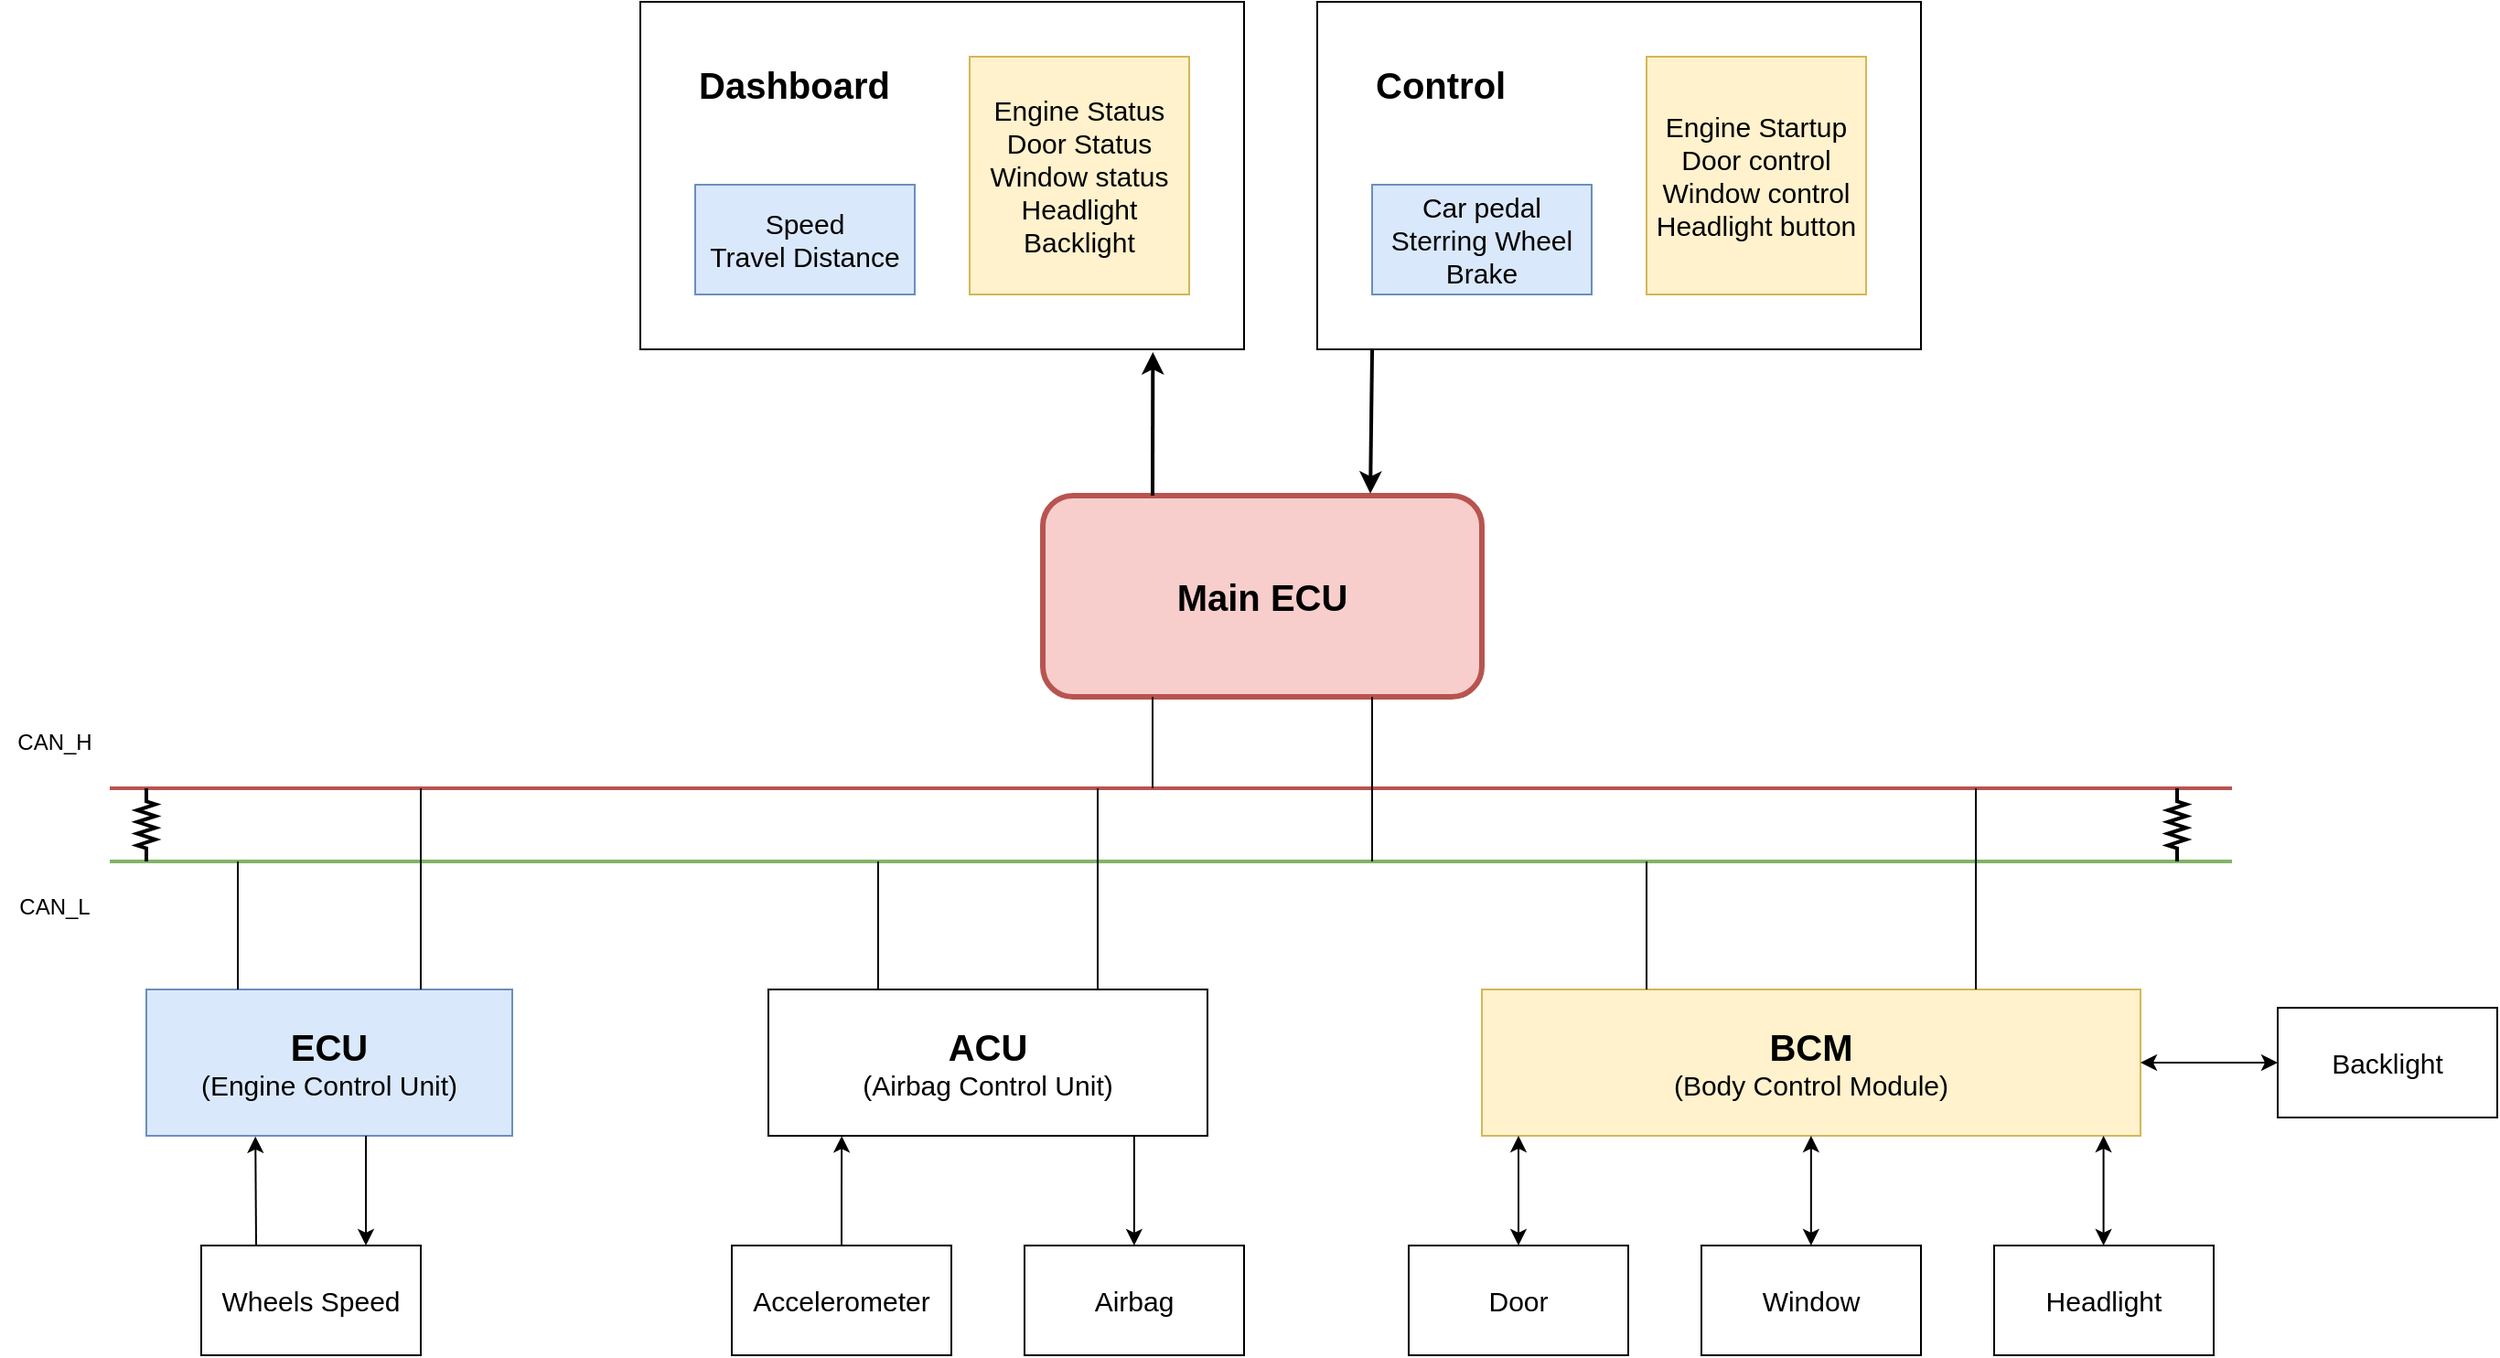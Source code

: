 <mxfile version="26.2.13">
  <diagram name="Page-1" id="SgBg9UnDBhTWqE6wUWMR">
    <mxGraphModel dx="2754" dy="2057" grid="1" gridSize="10" guides="1" tooltips="1" connect="1" arrows="1" fold="1" page="1" pageScale="1" pageWidth="850" pageHeight="1100" math="0" shadow="0">
      <root>
        <mxCell id="0" />
        <mxCell id="1" parent="0" />
        <mxCell id="EBua4EwX1-XOJ06J3Kp9-1" value="Main ECU" style="rounded=1;whiteSpace=wrap;html=1;fontSize=20;fillColor=#f8cecc;strokeColor=#b85450;strokeWidth=3;fontStyle=1" vertex="1" parent="1">
          <mxGeometry x="390" y="240" width="240" height="110" as="geometry" />
        </mxCell>
        <mxCell id="EBua4EwX1-XOJ06J3Kp9-2" value="" style="rounded=0;whiteSpace=wrap;html=1;" vertex="1" parent="1">
          <mxGeometry x="170" y="-30" width="330" height="190" as="geometry" />
        </mxCell>
        <mxCell id="EBua4EwX1-XOJ06J3Kp9-3" value="&lt;div&gt;&lt;br&gt;&lt;/div&gt;" style="rounded=0;whiteSpace=wrap;html=1;" vertex="1" parent="1">
          <mxGeometry x="540" y="-30" width="330" height="190" as="geometry" />
        </mxCell>
        <mxCell id="EBua4EwX1-XOJ06J3Kp9-5" value="Speed&lt;div&gt;Travel Distance&lt;/div&gt;" style="rounded=0;whiteSpace=wrap;html=1;fillColor=#dae8fc;strokeColor=#6c8ebf;fontSize=15;" vertex="1" parent="1">
          <mxGeometry x="200" y="70" width="120" height="60" as="geometry" />
        </mxCell>
        <mxCell id="EBua4EwX1-XOJ06J3Kp9-7" value="&lt;div&gt;&lt;div&gt;Engine Status&lt;/div&gt;Door Status&lt;div&gt;Window status&lt;/div&gt;&lt;/div&gt;Headlight&lt;div&gt;Backlight&lt;/div&gt;" style="rounded=0;whiteSpace=wrap;html=1;fillColor=#fff2cc;strokeColor=#d6b656;fontSize=15;" vertex="1" parent="1">
          <mxGeometry x="350" width="120" height="130" as="geometry" />
        </mxCell>
        <mxCell id="EBua4EwX1-XOJ06J3Kp9-8" value="Car pedal&lt;div&gt;Sterring Wheel&lt;/div&gt;&lt;div&gt;Brake&lt;/div&gt;" style="rounded=0;whiteSpace=wrap;html=1;fillColor=#dae8fc;strokeColor=#6c8ebf;fontSize=15;" vertex="1" parent="1">
          <mxGeometry x="570" y="70" width="120" height="60" as="geometry" />
        </mxCell>
        <mxCell id="EBua4EwX1-XOJ06J3Kp9-9" value="&lt;div&gt;Engine Startup&lt;/div&gt;Door control&lt;div&gt;Window control&lt;/div&gt;&lt;div&gt;Headlight button&lt;/div&gt;" style="rounded=0;whiteSpace=wrap;html=1;fillColor=#fff2cc;strokeColor=#d6b656;fontSize=15;" vertex="1" parent="1">
          <mxGeometry x="720" width="120" height="130" as="geometry" />
        </mxCell>
        <mxCell id="EBua4EwX1-XOJ06J3Kp9-10" value="Dashboard" style="text;html=1;align=left;verticalAlign=middle;whiteSpace=wrap;rounded=0;fontSize=20;fontStyle=1" vertex="1" parent="1">
          <mxGeometry x="200" width="110" height="30" as="geometry" />
        </mxCell>
        <mxCell id="EBua4EwX1-XOJ06J3Kp9-11" value="Control" style="text;html=1;align=left;verticalAlign=middle;whiteSpace=wrap;rounded=0;fontSize=20;fontStyle=1" vertex="1" parent="1">
          <mxGeometry x="570" width="110" height="30" as="geometry" />
        </mxCell>
        <mxCell id="EBua4EwX1-XOJ06J3Kp9-12" value="" style="endArrow=classic;html=1;rounded=0;exitX=0.25;exitY=0;exitDx=0;exitDy=0;entryX=0.849;entryY=1.008;entryDx=0;entryDy=0;entryPerimeter=0;strokeWidth=2;" edge="1" parent="1" source="EBua4EwX1-XOJ06J3Kp9-1" target="EBua4EwX1-XOJ06J3Kp9-2">
          <mxGeometry width="50" height="50" relative="1" as="geometry">
            <mxPoint x="425" y="230" as="sourcePoint" />
            <mxPoint x="475" y="190" as="targetPoint" />
          </mxGeometry>
        </mxCell>
        <mxCell id="EBua4EwX1-XOJ06J3Kp9-13" value="" style="endArrow=none;html=1;rounded=0;exitX=0.746;exitY=0.017;exitDx=0;exitDy=0;entryX=0.091;entryY=1.013;entryDx=0;entryDy=0;entryPerimeter=0;exitPerimeter=0;startFill=1;startArrow=classic;strokeWidth=2;" edge="1" parent="1">
          <mxGeometry width="50" height="50" relative="1" as="geometry">
            <mxPoint x="569.04" y="238.87" as="sourcePoint" />
            <mxPoint x="570.03" y="159.47" as="targetPoint" />
          </mxGeometry>
        </mxCell>
        <mxCell id="EBua4EwX1-XOJ06J3Kp9-14" value="" style="endArrow=none;html=1;rounded=0;strokeWidth=2;fillColor=#f8cecc;strokeColor=#b85450;" edge="1" parent="1">
          <mxGeometry width="50" height="50" relative="1" as="geometry">
            <mxPoint x="-120" y="400" as="sourcePoint" />
            <mxPoint x="1040" y="400" as="targetPoint" />
          </mxGeometry>
        </mxCell>
        <mxCell id="EBua4EwX1-XOJ06J3Kp9-15" value="" style="endArrow=none;html=1;rounded=0;strokeWidth=2;fillColor=#d5e8d4;strokeColor=#82b366;" edge="1" parent="1">
          <mxGeometry width="50" height="50" relative="1" as="geometry">
            <mxPoint x="-120" y="440" as="sourcePoint" />
            <mxPoint x="1040" y="440" as="targetPoint" />
          </mxGeometry>
        </mxCell>
        <mxCell id="EBua4EwX1-XOJ06J3Kp9-16" value="CAN_H" style="text;html=1;align=center;verticalAlign=middle;whiteSpace=wrap;rounded=0;" vertex="1" parent="1">
          <mxGeometry x="-180" y="360" width="60" height="30" as="geometry" />
        </mxCell>
        <mxCell id="EBua4EwX1-XOJ06J3Kp9-17" value="CAN_L" style="text;html=1;align=center;verticalAlign=middle;whiteSpace=wrap;rounded=0;" vertex="1" parent="1">
          <mxGeometry x="-180" y="450" width="60" height="30" as="geometry" />
        </mxCell>
        <mxCell id="EBua4EwX1-XOJ06J3Kp9-22" value="&lt;div&gt;&lt;div&gt;&lt;font style=&quot;font-size: 20px;&quot;&gt;&lt;b&gt;ECU&lt;/b&gt;&lt;/font&gt;&lt;/div&gt;&lt;/div&gt;&lt;div&gt;&lt;font style=&quot;font-size: 15px;&quot;&gt;(Engine Control Unit)&lt;/font&gt;&lt;/div&gt;" style="rounded=0;whiteSpace=wrap;html=1;fillColor=#dae8fc;strokeColor=#6c8ebf;" vertex="1" parent="1">
          <mxGeometry x="-100" y="510" width="200" height="80" as="geometry" />
        </mxCell>
        <mxCell id="EBua4EwX1-XOJ06J3Kp9-24" value="&lt;font style=&quot;font-size: 15px;&quot;&gt;Wheels Speed&lt;/font&gt;" style="rounded=0;whiteSpace=wrap;html=1;" vertex="1" parent="1">
          <mxGeometry x="-70" y="650" width="120" height="60" as="geometry" />
        </mxCell>
        <mxCell id="EBua4EwX1-XOJ06J3Kp9-25" value="" style="endArrow=classic;html=1;rounded=0;entryX=0.298;entryY=1.005;entryDx=0;entryDy=0;entryPerimeter=0;" edge="1" parent="1" target="EBua4EwX1-XOJ06J3Kp9-22">
          <mxGeometry width="50" height="50" relative="1" as="geometry">
            <mxPoint x="-40" y="650" as="sourcePoint" />
            <mxPoint x="10" y="600" as="targetPoint" />
          </mxGeometry>
        </mxCell>
        <mxCell id="EBua4EwX1-XOJ06J3Kp9-26" value="" style="endArrow=none;html=1;rounded=0;entryX=0.298;entryY=1.005;entryDx=0;entryDy=0;entryPerimeter=0;startFill=1;startArrow=classic;" edge="1" parent="1">
          <mxGeometry width="50" height="50" relative="1" as="geometry">
            <mxPoint x="20" y="650" as="sourcePoint" />
            <mxPoint x="20" y="590" as="targetPoint" />
          </mxGeometry>
        </mxCell>
        <mxCell id="EBua4EwX1-XOJ06J3Kp9-27" value="&lt;div&gt;&lt;div&gt;&lt;font style=&quot;font-size: 20px;&quot;&gt;&lt;b&gt;ACU&lt;/b&gt;&lt;/font&gt;&lt;/div&gt;&lt;/div&gt;&lt;div&gt;&lt;font style=&quot;font-size: 15px;&quot;&gt;(Airbag Control Unit)&lt;/font&gt;&lt;/div&gt;" style="rounded=0;whiteSpace=wrap;html=1;" vertex="1" parent="1">
          <mxGeometry x="240" y="510" width="240" height="80" as="geometry" />
        </mxCell>
        <mxCell id="EBua4EwX1-XOJ06J3Kp9-28" value="&lt;font style=&quot;font-size: 15px;&quot;&gt;Accelerometer&lt;/font&gt;" style="rounded=0;whiteSpace=wrap;html=1;" vertex="1" parent="1">
          <mxGeometry x="220" y="650" width="120" height="60" as="geometry" />
        </mxCell>
        <mxCell id="EBua4EwX1-XOJ06J3Kp9-29" value="&lt;font style=&quot;font-size: 15px;&quot;&gt;Airbag&lt;/font&gt;" style="rounded=0;whiteSpace=wrap;html=1;" vertex="1" parent="1">
          <mxGeometry x="380" y="650" width="120" height="60" as="geometry" />
        </mxCell>
        <mxCell id="EBua4EwX1-XOJ06J3Kp9-30" style="edgeStyle=orthogonalEdgeStyle;rounded=0;orthogonalLoop=1;jettySize=auto;html=1;entryX=0.167;entryY=1.002;entryDx=0;entryDy=0;entryPerimeter=0;" edge="1" parent="1" source="EBua4EwX1-XOJ06J3Kp9-28" target="EBua4EwX1-XOJ06J3Kp9-27">
          <mxGeometry relative="1" as="geometry" />
        </mxCell>
        <mxCell id="EBua4EwX1-XOJ06J3Kp9-31" style="edgeStyle=orthogonalEdgeStyle;rounded=0;orthogonalLoop=1;jettySize=auto;html=1;entryX=0.167;entryY=1.002;entryDx=0;entryDy=0;entryPerimeter=0;endArrow=none;startFill=1;startArrow=classic;" edge="1" parent="1">
          <mxGeometry relative="1" as="geometry">
            <mxPoint x="439.93" y="650" as="sourcePoint" />
            <mxPoint x="439.93" y="590" as="targetPoint" />
          </mxGeometry>
        </mxCell>
        <mxCell id="EBua4EwX1-XOJ06J3Kp9-32" value="&lt;div&gt;&lt;div&gt;&lt;font style=&quot;font-size: 20px;&quot;&gt;&lt;b&gt;BCM&lt;/b&gt;&lt;/font&gt;&lt;/div&gt;&lt;/div&gt;&lt;div&gt;&lt;font style=&quot;font-size: 15px;&quot;&gt;(Body Control Module)&lt;/font&gt;&lt;/div&gt;" style="rounded=0;whiteSpace=wrap;html=1;fillColor=#fff2cc;strokeColor=#d6b656;" vertex="1" parent="1">
          <mxGeometry x="630" y="510" width="360" height="80" as="geometry" />
        </mxCell>
        <mxCell id="EBua4EwX1-XOJ06J3Kp9-33" value="&lt;font style=&quot;font-size: 15px;&quot;&gt;Door&lt;/font&gt;" style="rounded=0;whiteSpace=wrap;html=1;" vertex="1" parent="1">
          <mxGeometry x="590" y="650" width="120" height="60" as="geometry" />
        </mxCell>
        <mxCell id="EBua4EwX1-XOJ06J3Kp9-34" value="&lt;font style=&quot;font-size: 15px;&quot;&gt;Window&lt;/font&gt;" style="rounded=0;whiteSpace=wrap;html=1;" vertex="1" parent="1">
          <mxGeometry x="750" y="650" width="120" height="60" as="geometry" />
        </mxCell>
        <mxCell id="EBua4EwX1-XOJ06J3Kp9-35" value="&lt;font style=&quot;font-size: 15px;&quot;&gt;Headlight&lt;/font&gt;" style="rounded=0;whiteSpace=wrap;html=1;" vertex="1" parent="1">
          <mxGeometry x="910" y="650" width="120" height="60" as="geometry" />
        </mxCell>
        <mxCell id="EBua4EwX1-XOJ06J3Kp9-36" value="&lt;font style=&quot;font-size: 15px;&quot;&gt;Backlight&lt;/font&gt;" style="rounded=0;whiteSpace=wrap;html=1;" vertex="1" parent="1">
          <mxGeometry x="1065" y="520" width="120" height="60" as="geometry" />
        </mxCell>
        <mxCell id="EBua4EwX1-XOJ06J3Kp9-37" style="edgeStyle=orthogonalEdgeStyle;rounded=0;orthogonalLoop=1;jettySize=auto;html=1;startArrow=classic;startFill=1;" edge="1" parent="1" source="EBua4EwX1-XOJ06J3Kp9-33">
          <mxGeometry relative="1" as="geometry">
            <mxPoint x="650" y="590" as="targetPoint" />
            <Array as="points">
              <mxPoint x="650" y="590" />
            </Array>
          </mxGeometry>
        </mxCell>
        <mxCell id="EBua4EwX1-XOJ06J3Kp9-38" style="edgeStyle=orthogonalEdgeStyle;rounded=0;orthogonalLoop=1;jettySize=auto;html=1;entryX=0.083;entryY=1;entryDx=0;entryDy=0;entryPerimeter=0;startArrow=classic;startFill=1;" edge="1" parent="1">
          <mxGeometry relative="1" as="geometry">
            <mxPoint x="809.92" y="650" as="sourcePoint" />
            <mxPoint x="809.92" y="590" as="targetPoint" />
          </mxGeometry>
        </mxCell>
        <mxCell id="EBua4EwX1-XOJ06J3Kp9-39" style="edgeStyle=orthogonalEdgeStyle;rounded=0;orthogonalLoop=1;jettySize=auto;html=1;entryX=0.083;entryY=1;entryDx=0;entryDy=0;entryPerimeter=0;startArrow=classic;startFill=1;" edge="1" parent="1">
          <mxGeometry relative="1" as="geometry">
            <mxPoint x="969.79" y="650" as="sourcePoint" />
            <mxPoint x="969.79" y="590" as="targetPoint" />
          </mxGeometry>
        </mxCell>
        <mxCell id="EBua4EwX1-XOJ06J3Kp9-40" style="edgeStyle=orthogonalEdgeStyle;rounded=0;orthogonalLoop=1;jettySize=auto;html=1;entryX=1;entryY=0.5;entryDx=0;entryDy=0;startArrow=classic;startFill=1;exitX=0;exitY=0.5;exitDx=0;exitDy=0;" edge="1" parent="1" source="EBua4EwX1-XOJ06J3Kp9-36" target="EBua4EwX1-XOJ06J3Kp9-32">
          <mxGeometry relative="1" as="geometry">
            <mxPoint x="1030" y="580" as="sourcePoint" />
            <mxPoint x="1030" y="520" as="targetPoint" />
          </mxGeometry>
        </mxCell>
        <mxCell id="EBua4EwX1-XOJ06J3Kp9-41" value="" style="endArrow=none;html=1;rounded=0;exitX=0.25;exitY=0;exitDx=0;exitDy=0;" edge="1" parent="1" source="EBua4EwX1-XOJ06J3Kp9-22">
          <mxGeometry width="50" height="50" relative="1" as="geometry">
            <mxPoint x="-90" y="490" as="sourcePoint" />
            <mxPoint x="-50" y="440" as="targetPoint" />
          </mxGeometry>
        </mxCell>
        <mxCell id="EBua4EwX1-XOJ06J3Kp9-42" value="" style="endArrow=none;html=1;rounded=0;exitX=0.75;exitY=0;exitDx=0;exitDy=0;" edge="1" parent="1" source="EBua4EwX1-XOJ06J3Kp9-22">
          <mxGeometry width="50" height="50" relative="1" as="geometry">
            <mxPoint x="40" y="510" as="sourcePoint" />
            <mxPoint x="50" y="400" as="targetPoint" />
          </mxGeometry>
        </mxCell>
        <mxCell id="EBua4EwX1-XOJ06J3Kp9-43" value="" style="endArrow=none;html=1;rounded=0;exitX=0.75;exitY=0;exitDx=0;exitDy=0;" edge="1" parent="1" source="EBua4EwX1-XOJ06J3Kp9-27">
          <mxGeometry width="50" height="50" relative="1" as="geometry">
            <mxPoint x="424" y="510" as="sourcePoint" />
            <mxPoint x="420" y="400" as="targetPoint" />
          </mxGeometry>
        </mxCell>
        <mxCell id="EBua4EwX1-XOJ06J3Kp9-44" value="" style="endArrow=none;html=1;rounded=0;exitX=0.25;exitY=0;exitDx=0;exitDy=0;" edge="1" parent="1" source="EBua4EwX1-XOJ06J3Kp9-27">
          <mxGeometry width="50" height="50" relative="1" as="geometry">
            <mxPoint x="309.13" y="500" as="sourcePoint" />
            <mxPoint x="300" y="440" as="targetPoint" />
          </mxGeometry>
        </mxCell>
        <mxCell id="EBua4EwX1-XOJ06J3Kp9-45" value="" style="endArrow=none;html=1;rounded=0;exitX=0.75;exitY=0;exitDx=0;exitDy=0;" edge="1" parent="1" source="EBua4EwX1-XOJ06J3Kp9-32">
          <mxGeometry width="50" height="50" relative="1" as="geometry">
            <mxPoint x="900" y="520" as="sourcePoint" />
            <mxPoint x="900" y="400" as="targetPoint" />
          </mxGeometry>
        </mxCell>
        <mxCell id="EBua4EwX1-XOJ06J3Kp9-46" value="" style="endArrow=none;html=1;rounded=0;exitX=0.25;exitY=0;exitDx=0;exitDy=0;" edge="1" parent="1" source="EBua4EwX1-XOJ06J3Kp9-32">
          <mxGeometry width="50" height="50" relative="1" as="geometry">
            <mxPoint x="730" y="500" as="sourcePoint" />
            <mxPoint x="720" y="440" as="targetPoint" />
          </mxGeometry>
        </mxCell>
        <mxCell id="EBua4EwX1-XOJ06J3Kp9-47" value="" style="endArrow=none;html=1;rounded=0;entryX=0.75;entryY=1;entryDx=0;entryDy=0;" edge="1" parent="1" target="EBua4EwX1-XOJ06J3Kp9-1">
          <mxGeometry width="50" height="50" relative="1" as="geometry">
            <mxPoint x="570" y="440" as="sourcePoint" />
            <mxPoint x="560" y="350" as="targetPoint" />
          </mxGeometry>
        </mxCell>
        <mxCell id="EBua4EwX1-XOJ06J3Kp9-48" value="" style="endArrow=none;html=1;rounded=0;entryX=0.25;entryY=1;entryDx=0;entryDy=0;" edge="1" parent="1" target="EBua4EwX1-XOJ06J3Kp9-1">
          <mxGeometry width="50" height="50" relative="1" as="geometry">
            <mxPoint x="450" y="400" as="sourcePoint" />
            <mxPoint x="460" y="350" as="targetPoint" />
          </mxGeometry>
        </mxCell>
        <mxCell id="EBua4EwX1-XOJ06J3Kp9-49" value="" style="pointerEvents=1;verticalLabelPosition=bottom;shadow=0;dashed=0;align=center;html=1;verticalAlign=top;shape=mxgraph.electrical.resistors.resistor_2;rotation=90;fontSize=15;strokeWidth=2;" vertex="1" parent="1">
          <mxGeometry x="-120" y="415" width="40" height="10" as="geometry" />
        </mxCell>
        <mxCell id="EBua4EwX1-XOJ06J3Kp9-50" value="" style="pointerEvents=1;verticalLabelPosition=bottom;shadow=0;dashed=0;align=center;html=1;verticalAlign=top;shape=mxgraph.electrical.resistors.resistor_2;rotation=90;fontSize=15;strokeWidth=2;" vertex="1" parent="1">
          <mxGeometry x="990" y="415" width="40" height="10" as="geometry" />
        </mxCell>
      </root>
    </mxGraphModel>
  </diagram>
</mxfile>
